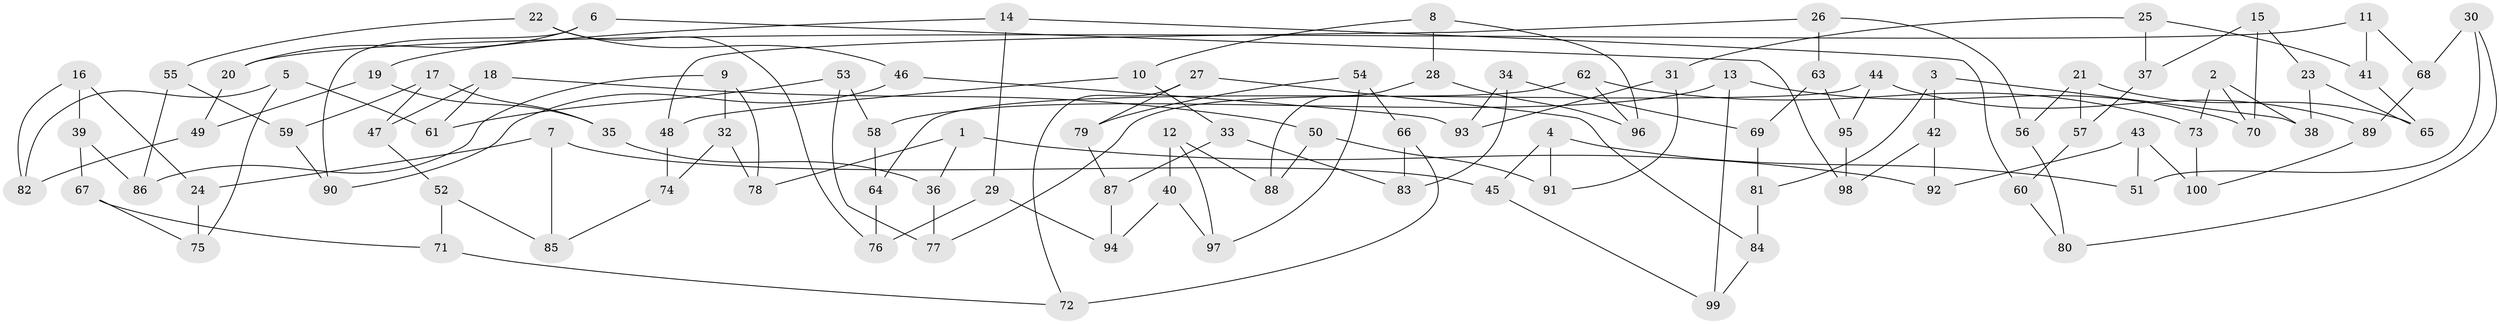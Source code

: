 // Generated by graph-tools (version 1.1) at 2025/11/02/21/25 10:11:15]
// undirected, 100 vertices, 150 edges
graph export_dot {
graph [start="1"]
  node [color=gray90,style=filled];
  1;
  2;
  3;
  4;
  5;
  6;
  7;
  8;
  9;
  10;
  11;
  12;
  13;
  14;
  15;
  16;
  17;
  18;
  19;
  20;
  21;
  22;
  23;
  24;
  25;
  26;
  27;
  28;
  29;
  30;
  31;
  32;
  33;
  34;
  35;
  36;
  37;
  38;
  39;
  40;
  41;
  42;
  43;
  44;
  45;
  46;
  47;
  48;
  49;
  50;
  51;
  52;
  53;
  54;
  55;
  56;
  57;
  58;
  59;
  60;
  61;
  62;
  63;
  64;
  65;
  66;
  67;
  68;
  69;
  70;
  71;
  72;
  73;
  74;
  75;
  76;
  77;
  78;
  79;
  80;
  81;
  82;
  83;
  84;
  85;
  86;
  87;
  88;
  89;
  90;
  91;
  92;
  93;
  94;
  95;
  96;
  97;
  98;
  99;
  100;
  1 -- 92;
  1 -- 78;
  1 -- 36;
  2 -- 73;
  2 -- 38;
  2 -- 70;
  3 -- 38;
  3 -- 42;
  3 -- 81;
  4 -- 51;
  4 -- 45;
  4 -- 91;
  5 -- 82;
  5 -- 61;
  5 -- 75;
  6 -- 98;
  6 -- 90;
  6 -- 20;
  7 -- 24;
  7 -- 85;
  7 -- 45;
  8 -- 10;
  8 -- 28;
  8 -- 96;
  9 -- 32;
  9 -- 78;
  9 -- 86;
  10 -- 33;
  10 -- 48;
  11 -- 68;
  11 -- 20;
  11 -- 41;
  12 -- 97;
  12 -- 40;
  12 -- 88;
  13 -- 58;
  13 -- 70;
  13 -- 99;
  14 -- 60;
  14 -- 19;
  14 -- 29;
  15 -- 70;
  15 -- 37;
  15 -- 23;
  16 -- 24;
  16 -- 39;
  16 -- 82;
  17 -- 47;
  17 -- 59;
  17 -- 35;
  18 -- 50;
  18 -- 61;
  18 -- 47;
  19 -- 49;
  19 -- 35;
  20 -- 49;
  21 -- 57;
  21 -- 65;
  21 -- 56;
  22 -- 46;
  22 -- 55;
  22 -- 76;
  23 -- 65;
  23 -- 38;
  24 -- 75;
  25 -- 31;
  25 -- 37;
  25 -- 41;
  26 -- 48;
  26 -- 63;
  26 -- 56;
  27 -- 79;
  27 -- 84;
  27 -- 72;
  28 -- 96;
  28 -- 88;
  29 -- 94;
  29 -- 76;
  30 -- 80;
  30 -- 51;
  30 -- 68;
  31 -- 91;
  31 -- 93;
  32 -- 74;
  32 -- 78;
  33 -- 83;
  33 -- 87;
  34 -- 69;
  34 -- 83;
  34 -- 93;
  35 -- 36;
  36 -- 77;
  37 -- 57;
  39 -- 86;
  39 -- 67;
  40 -- 94;
  40 -- 97;
  41 -- 65;
  42 -- 92;
  42 -- 98;
  43 -- 100;
  43 -- 92;
  43 -- 51;
  44 -- 89;
  44 -- 95;
  44 -- 64;
  45 -- 99;
  46 -- 93;
  46 -- 90;
  47 -- 52;
  48 -- 74;
  49 -- 82;
  50 -- 91;
  50 -- 88;
  52 -- 71;
  52 -- 85;
  53 -- 58;
  53 -- 77;
  53 -- 61;
  54 -- 79;
  54 -- 66;
  54 -- 97;
  55 -- 59;
  55 -- 86;
  56 -- 80;
  57 -- 60;
  58 -- 64;
  59 -- 90;
  60 -- 80;
  62 -- 77;
  62 -- 96;
  62 -- 73;
  63 -- 95;
  63 -- 69;
  64 -- 76;
  66 -- 83;
  66 -- 72;
  67 -- 75;
  67 -- 71;
  68 -- 89;
  69 -- 81;
  71 -- 72;
  73 -- 100;
  74 -- 85;
  79 -- 87;
  81 -- 84;
  84 -- 99;
  87 -- 94;
  89 -- 100;
  95 -- 98;
}
